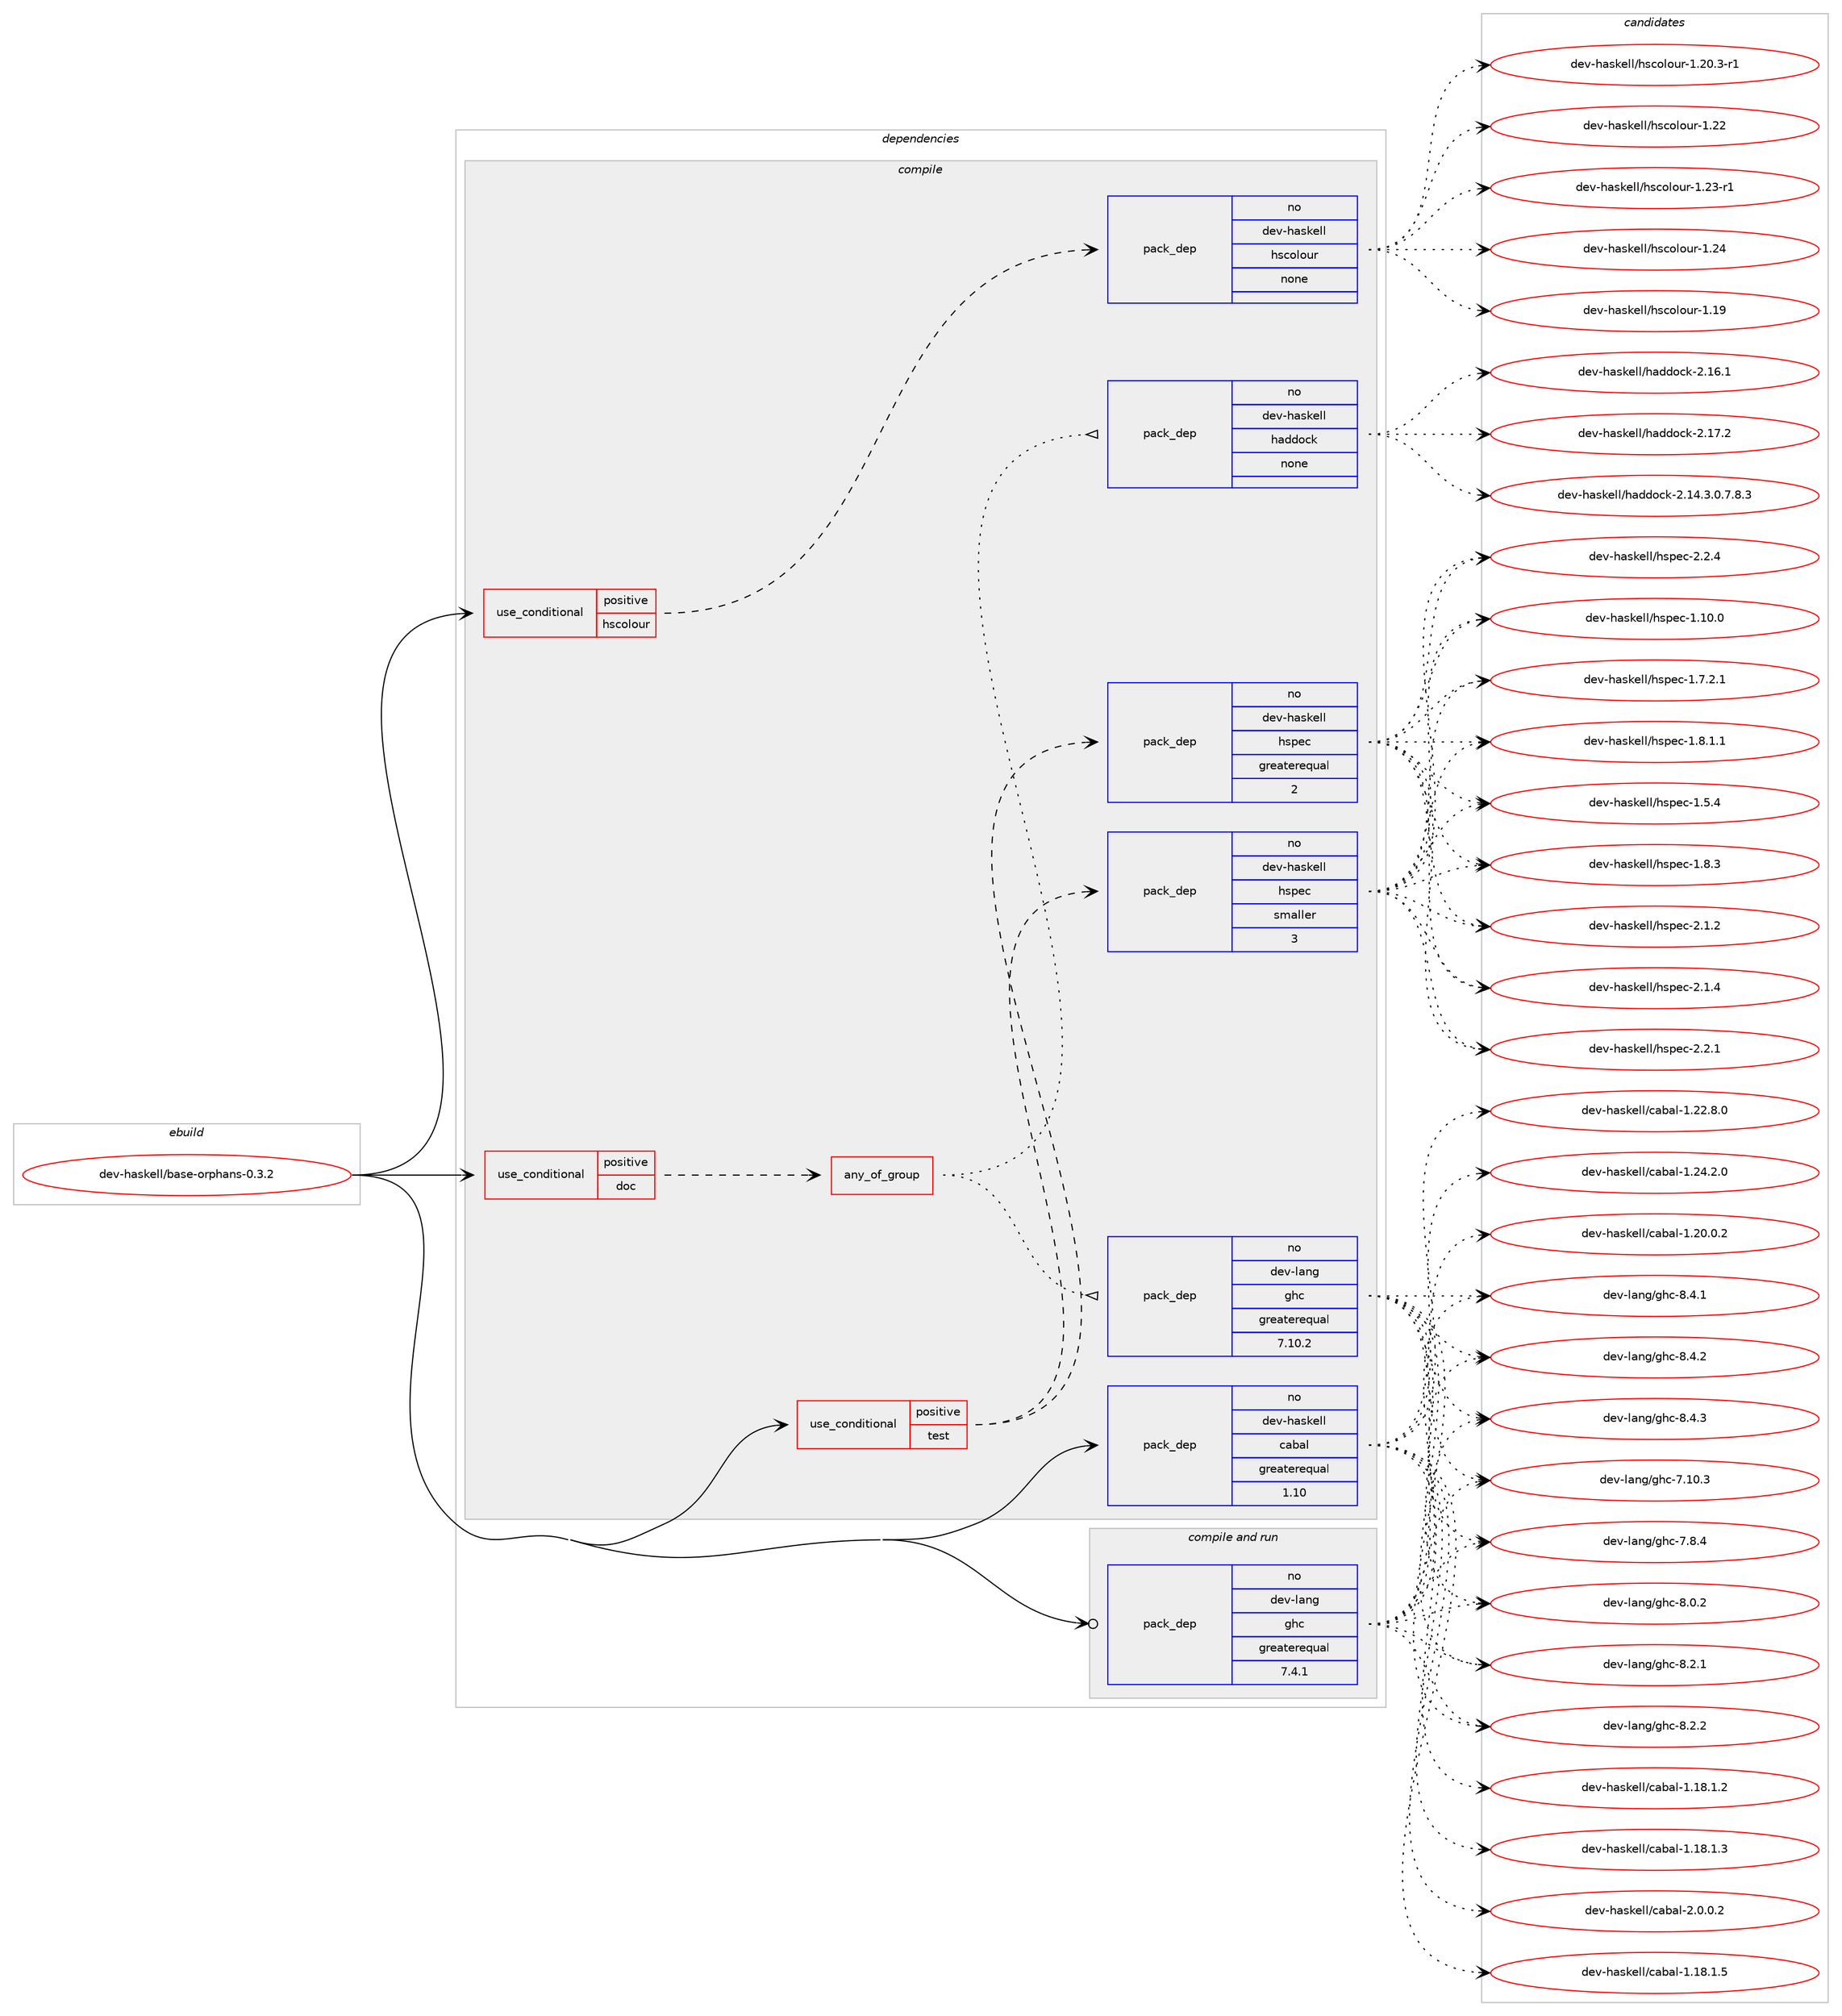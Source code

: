 digraph prolog {

# *************
# Graph options
# *************

newrank=true;
concentrate=true;
compound=true;
graph [rankdir=LR,fontname=Helvetica,fontsize=10,ranksep=1.5];#, ranksep=2.5, nodesep=0.2];
edge  [arrowhead=vee];
node  [fontname=Helvetica,fontsize=10];

# **********
# The ebuild
# **********

subgraph cluster_leftcol {
color=gray;
rank=same;
label=<<i>ebuild</i>>;
id [label="dev-haskell/base-orphans-0.3.2", color=red, width=4, href="../dev-haskell/base-orphans-0.3.2.svg"];
}

# ****************
# The dependencies
# ****************

subgraph cluster_midcol {
color=gray;
label=<<i>dependencies</i>>;
subgraph cluster_compile {
fillcolor="#eeeeee";
style=filled;
label=<<i>compile</i>>;
subgraph cond358672 {
dependency1326799 [label=<<TABLE BORDER="0" CELLBORDER="1" CELLSPACING="0" CELLPADDING="4"><TR><TD ROWSPAN="3" CELLPADDING="10">use_conditional</TD></TR><TR><TD>positive</TD></TR><TR><TD>doc</TD></TR></TABLE>>, shape=none, color=red];
subgraph any20557 {
dependency1326800 [label=<<TABLE BORDER="0" CELLBORDER="1" CELLSPACING="0" CELLPADDING="4"><TR><TD CELLPADDING="10">any_of_group</TD></TR></TABLE>>, shape=none, color=red];subgraph pack947018 {
dependency1326801 [label=<<TABLE BORDER="0" CELLBORDER="1" CELLSPACING="0" CELLPADDING="4" WIDTH="220"><TR><TD ROWSPAN="6" CELLPADDING="30">pack_dep</TD></TR><TR><TD WIDTH="110">no</TD></TR><TR><TD>dev-haskell</TD></TR><TR><TD>haddock</TD></TR><TR><TD>none</TD></TR><TR><TD></TD></TR></TABLE>>, shape=none, color=blue];
}
dependency1326800:e -> dependency1326801:w [weight=20,style="dotted",arrowhead="oinv"];
subgraph pack947019 {
dependency1326802 [label=<<TABLE BORDER="0" CELLBORDER="1" CELLSPACING="0" CELLPADDING="4" WIDTH="220"><TR><TD ROWSPAN="6" CELLPADDING="30">pack_dep</TD></TR><TR><TD WIDTH="110">no</TD></TR><TR><TD>dev-lang</TD></TR><TR><TD>ghc</TD></TR><TR><TD>greaterequal</TD></TR><TR><TD>7.10.2</TD></TR></TABLE>>, shape=none, color=blue];
}
dependency1326800:e -> dependency1326802:w [weight=20,style="dotted",arrowhead="oinv"];
}
dependency1326799:e -> dependency1326800:w [weight=20,style="dashed",arrowhead="vee"];
}
id:e -> dependency1326799:w [weight=20,style="solid",arrowhead="vee"];
subgraph cond358673 {
dependency1326803 [label=<<TABLE BORDER="0" CELLBORDER="1" CELLSPACING="0" CELLPADDING="4"><TR><TD ROWSPAN="3" CELLPADDING="10">use_conditional</TD></TR><TR><TD>positive</TD></TR><TR><TD>hscolour</TD></TR></TABLE>>, shape=none, color=red];
subgraph pack947020 {
dependency1326804 [label=<<TABLE BORDER="0" CELLBORDER="1" CELLSPACING="0" CELLPADDING="4" WIDTH="220"><TR><TD ROWSPAN="6" CELLPADDING="30">pack_dep</TD></TR><TR><TD WIDTH="110">no</TD></TR><TR><TD>dev-haskell</TD></TR><TR><TD>hscolour</TD></TR><TR><TD>none</TD></TR><TR><TD></TD></TR></TABLE>>, shape=none, color=blue];
}
dependency1326803:e -> dependency1326804:w [weight=20,style="dashed",arrowhead="vee"];
}
id:e -> dependency1326803:w [weight=20,style="solid",arrowhead="vee"];
subgraph cond358674 {
dependency1326805 [label=<<TABLE BORDER="0" CELLBORDER="1" CELLSPACING="0" CELLPADDING="4"><TR><TD ROWSPAN="3" CELLPADDING="10">use_conditional</TD></TR><TR><TD>positive</TD></TR><TR><TD>test</TD></TR></TABLE>>, shape=none, color=red];
subgraph pack947021 {
dependency1326806 [label=<<TABLE BORDER="0" CELLBORDER="1" CELLSPACING="0" CELLPADDING="4" WIDTH="220"><TR><TD ROWSPAN="6" CELLPADDING="30">pack_dep</TD></TR><TR><TD WIDTH="110">no</TD></TR><TR><TD>dev-haskell</TD></TR><TR><TD>hspec</TD></TR><TR><TD>greaterequal</TD></TR><TR><TD>2</TD></TR></TABLE>>, shape=none, color=blue];
}
dependency1326805:e -> dependency1326806:w [weight=20,style="dashed",arrowhead="vee"];
subgraph pack947022 {
dependency1326807 [label=<<TABLE BORDER="0" CELLBORDER="1" CELLSPACING="0" CELLPADDING="4" WIDTH="220"><TR><TD ROWSPAN="6" CELLPADDING="30">pack_dep</TD></TR><TR><TD WIDTH="110">no</TD></TR><TR><TD>dev-haskell</TD></TR><TR><TD>hspec</TD></TR><TR><TD>smaller</TD></TR><TR><TD>3</TD></TR></TABLE>>, shape=none, color=blue];
}
dependency1326805:e -> dependency1326807:w [weight=20,style="dashed",arrowhead="vee"];
}
id:e -> dependency1326805:w [weight=20,style="solid",arrowhead="vee"];
subgraph pack947023 {
dependency1326808 [label=<<TABLE BORDER="0" CELLBORDER="1" CELLSPACING="0" CELLPADDING="4" WIDTH="220"><TR><TD ROWSPAN="6" CELLPADDING="30">pack_dep</TD></TR><TR><TD WIDTH="110">no</TD></TR><TR><TD>dev-haskell</TD></TR><TR><TD>cabal</TD></TR><TR><TD>greaterequal</TD></TR><TR><TD>1.10</TD></TR></TABLE>>, shape=none, color=blue];
}
id:e -> dependency1326808:w [weight=20,style="solid",arrowhead="vee"];
}
subgraph cluster_compileandrun {
fillcolor="#eeeeee";
style=filled;
label=<<i>compile and run</i>>;
subgraph pack947024 {
dependency1326809 [label=<<TABLE BORDER="0" CELLBORDER="1" CELLSPACING="0" CELLPADDING="4" WIDTH="220"><TR><TD ROWSPAN="6" CELLPADDING="30">pack_dep</TD></TR><TR><TD WIDTH="110">no</TD></TR><TR><TD>dev-lang</TD></TR><TR><TD>ghc</TD></TR><TR><TD>greaterequal</TD></TR><TR><TD>7.4.1</TD></TR></TABLE>>, shape=none, color=blue];
}
id:e -> dependency1326809:w [weight=20,style="solid",arrowhead="odotvee"];
}
subgraph cluster_run {
fillcolor="#eeeeee";
style=filled;
label=<<i>run</i>>;
}
}

# **************
# The candidates
# **************

subgraph cluster_choices {
rank=same;
color=gray;
label=<<i>candidates</i>>;

subgraph choice947018 {
color=black;
nodesep=1;
choice1001011184510497115107101108108471049710010011199107455046495246514648465546564651 [label="dev-haskell/haddock-2.14.3.0.7.8.3", color=red, width=4,href="../dev-haskell/haddock-2.14.3.0.7.8.3.svg"];
choice100101118451049711510710110810847104971001001119910745504649544649 [label="dev-haskell/haddock-2.16.1", color=red, width=4,href="../dev-haskell/haddock-2.16.1.svg"];
choice100101118451049711510710110810847104971001001119910745504649554650 [label="dev-haskell/haddock-2.17.2", color=red, width=4,href="../dev-haskell/haddock-2.17.2.svg"];
dependency1326801:e -> choice1001011184510497115107101108108471049710010011199107455046495246514648465546564651:w [style=dotted,weight="100"];
dependency1326801:e -> choice100101118451049711510710110810847104971001001119910745504649544649:w [style=dotted,weight="100"];
dependency1326801:e -> choice100101118451049711510710110810847104971001001119910745504649554650:w [style=dotted,weight="100"];
}
subgraph choice947019 {
color=black;
nodesep=1;
choice1001011184510897110103471031049945554649484651 [label="dev-lang/ghc-7.10.3", color=red, width=4,href="../dev-lang/ghc-7.10.3.svg"];
choice10010111845108971101034710310499455546564652 [label="dev-lang/ghc-7.8.4", color=red, width=4,href="../dev-lang/ghc-7.8.4.svg"];
choice10010111845108971101034710310499455646484650 [label="dev-lang/ghc-8.0.2", color=red, width=4,href="../dev-lang/ghc-8.0.2.svg"];
choice10010111845108971101034710310499455646504649 [label="dev-lang/ghc-8.2.1", color=red, width=4,href="../dev-lang/ghc-8.2.1.svg"];
choice10010111845108971101034710310499455646504650 [label="dev-lang/ghc-8.2.2", color=red, width=4,href="../dev-lang/ghc-8.2.2.svg"];
choice10010111845108971101034710310499455646524649 [label="dev-lang/ghc-8.4.1", color=red, width=4,href="../dev-lang/ghc-8.4.1.svg"];
choice10010111845108971101034710310499455646524650 [label="dev-lang/ghc-8.4.2", color=red, width=4,href="../dev-lang/ghc-8.4.2.svg"];
choice10010111845108971101034710310499455646524651 [label="dev-lang/ghc-8.4.3", color=red, width=4,href="../dev-lang/ghc-8.4.3.svg"];
dependency1326802:e -> choice1001011184510897110103471031049945554649484651:w [style=dotted,weight="100"];
dependency1326802:e -> choice10010111845108971101034710310499455546564652:w [style=dotted,weight="100"];
dependency1326802:e -> choice10010111845108971101034710310499455646484650:w [style=dotted,weight="100"];
dependency1326802:e -> choice10010111845108971101034710310499455646504649:w [style=dotted,weight="100"];
dependency1326802:e -> choice10010111845108971101034710310499455646504650:w [style=dotted,weight="100"];
dependency1326802:e -> choice10010111845108971101034710310499455646524649:w [style=dotted,weight="100"];
dependency1326802:e -> choice10010111845108971101034710310499455646524650:w [style=dotted,weight="100"];
dependency1326802:e -> choice10010111845108971101034710310499455646524651:w [style=dotted,weight="100"];
}
subgraph choice947020 {
color=black;
nodesep=1;
choice100101118451049711510710110810847104115991111081111171144549464957 [label="dev-haskell/hscolour-1.19", color=red, width=4,href="../dev-haskell/hscolour-1.19.svg"];
choice10010111845104971151071011081084710411599111108111117114454946504846514511449 [label="dev-haskell/hscolour-1.20.3-r1", color=red, width=4,href="../dev-haskell/hscolour-1.20.3-r1.svg"];
choice100101118451049711510710110810847104115991111081111171144549465050 [label="dev-haskell/hscolour-1.22", color=red, width=4,href="../dev-haskell/hscolour-1.22.svg"];
choice1001011184510497115107101108108471041159911110811111711445494650514511449 [label="dev-haskell/hscolour-1.23-r1", color=red, width=4,href="../dev-haskell/hscolour-1.23-r1.svg"];
choice100101118451049711510710110810847104115991111081111171144549465052 [label="dev-haskell/hscolour-1.24", color=red, width=4,href="../dev-haskell/hscolour-1.24.svg"];
dependency1326804:e -> choice100101118451049711510710110810847104115991111081111171144549464957:w [style=dotted,weight="100"];
dependency1326804:e -> choice10010111845104971151071011081084710411599111108111117114454946504846514511449:w [style=dotted,weight="100"];
dependency1326804:e -> choice100101118451049711510710110810847104115991111081111171144549465050:w [style=dotted,weight="100"];
dependency1326804:e -> choice1001011184510497115107101108108471041159911110811111711445494650514511449:w [style=dotted,weight="100"];
dependency1326804:e -> choice100101118451049711510710110810847104115991111081111171144549465052:w [style=dotted,weight="100"];
}
subgraph choice947021 {
color=black;
nodesep=1;
choice1001011184510497115107101108108471041151121019945494649484648 [label="dev-haskell/hspec-1.10.0", color=red, width=4,href="../dev-haskell/hspec-1.10.0.svg"];
choice10010111845104971151071011081084710411511210199454946534652 [label="dev-haskell/hspec-1.5.4", color=red, width=4,href="../dev-haskell/hspec-1.5.4.svg"];
choice100101118451049711510710110810847104115112101994549465546504649 [label="dev-haskell/hspec-1.7.2.1", color=red, width=4,href="../dev-haskell/hspec-1.7.2.1.svg"];
choice100101118451049711510710110810847104115112101994549465646494649 [label="dev-haskell/hspec-1.8.1.1", color=red, width=4,href="../dev-haskell/hspec-1.8.1.1.svg"];
choice10010111845104971151071011081084710411511210199454946564651 [label="dev-haskell/hspec-1.8.3", color=red, width=4,href="../dev-haskell/hspec-1.8.3.svg"];
choice10010111845104971151071011081084710411511210199455046494650 [label="dev-haskell/hspec-2.1.2", color=red, width=4,href="../dev-haskell/hspec-2.1.2.svg"];
choice10010111845104971151071011081084710411511210199455046494652 [label="dev-haskell/hspec-2.1.4", color=red, width=4,href="../dev-haskell/hspec-2.1.4.svg"];
choice10010111845104971151071011081084710411511210199455046504649 [label="dev-haskell/hspec-2.2.1", color=red, width=4,href="../dev-haskell/hspec-2.2.1.svg"];
choice10010111845104971151071011081084710411511210199455046504652 [label="dev-haskell/hspec-2.2.4", color=red, width=4,href="../dev-haskell/hspec-2.2.4.svg"];
dependency1326806:e -> choice1001011184510497115107101108108471041151121019945494649484648:w [style=dotted,weight="100"];
dependency1326806:e -> choice10010111845104971151071011081084710411511210199454946534652:w [style=dotted,weight="100"];
dependency1326806:e -> choice100101118451049711510710110810847104115112101994549465546504649:w [style=dotted,weight="100"];
dependency1326806:e -> choice100101118451049711510710110810847104115112101994549465646494649:w [style=dotted,weight="100"];
dependency1326806:e -> choice10010111845104971151071011081084710411511210199454946564651:w [style=dotted,weight="100"];
dependency1326806:e -> choice10010111845104971151071011081084710411511210199455046494650:w [style=dotted,weight="100"];
dependency1326806:e -> choice10010111845104971151071011081084710411511210199455046494652:w [style=dotted,weight="100"];
dependency1326806:e -> choice10010111845104971151071011081084710411511210199455046504649:w [style=dotted,weight="100"];
dependency1326806:e -> choice10010111845104971151071011081084710411511210199455046504652:w [style=dotted,weight="100"];
}
subgraph choice947022 {
color=black;
nodesep=1;
choice1001011184510497115107101108108471041151121019945494649484648 [label="dev-haskell/hspec-1.10.0", color=red, width=4,href="../dev-haskell/hspec-1.10.0.svg"];
choice10010111845104971151071011081084710411511210199454946534652 [label="dev-haskell/hspec-1.5.4", color=red, width=4,href="../dev-haskell/hspec-1.5.4.svg"];
choice100101118451049711510710110810847104115112101994549465546504649 [label="dev-haskell/hspec-1.7.2.1", color=red, width=4,href="../dev-haskell/hspec-1.7.2.1.svg"];
choice100101118451049711510710110810847104115112101994549465646494649 [label="dev-haskell/hspec-1.8.1.1", color=red, width=4,href="../dev-haskell/hspec-1.8.1.1.svg"];
choice10010111845104971151071011081084710411511210199454946564651 [label="dev-haskell/hspec-1.8.3", color=red, width=4,href="../dev-haskell/hspec-1.8.3.svg"];
choice10010111845104971151071011081084710411511210199455046494650 [label="dev-haskell/hspec-2.1.2", color=red, width=4,href="../dev-haskell/hspec-2.1.2.svg"];
choice10010111845104971151071011081084710411511210199455046494652 [label="dev-haskell/hspec-2.1.4", color=red, width=4,href="../dev-haskell/hspec-2.1.4.svg"];
choice10010111845104971151071011081084710411511210199455046504649 [label="dev-haskell/hspec-2.2.1", color=red, width=4,href="../dev-haskell/hspec-2.2.1.svg"];
choice10010111845104971151071011081084710411511210199455046504652 [label="dev-haskell/hspec-2.2.4", color=red, width=4,href="../dev-haskell/hspec-2.2.4.svg"];
dependency1326807:e -> choice1001011184510497115107101108108471041151121019945494649484648:w [style=dotted,weight="100"];
dependency1326807:e -> choice10010111845104971151071011081084710411511210199454946534652:w [style=dotted,weight="100"];
dependency1326807:e -> choice100101118451049711510710110810847104115112101994549465546504649:w [style=dotted,weight="100"];
dependency1326807:e -> choice100101118451049711510710110810847104115112101994549465646494649:w [style=dotted,weight="100"];
dependency1326807:e -> choice10010111845104971151071011081084710411511210199454946564651:w [style=dotted,weight="100"];
dependency1326807:e -> choice10010111845104971151071011081084710411511210199455046494650:w [style=dotted,weight="100"];
dependency1326807:e -> choice10010111845104971151071011081084710411511210199455046494652:w [style=dotted,weight="100"];
dependency1326807:e -> choice10010111845104971151071011081084710411511210199455046504649:w [style=dotted,weight="100"];
dependency1326807:e -> choice10010111845104971151071011081084710411511210199455046504652:w [style=dotted,weight="100"];
}
subgraph choice947023 {
color=black;
nodesep=1;
choice10010111845104971151071011081084799979897108454946495646494650 [label="dev-haskell/cabal-1.18.1.2", color=red, width=4,href="../dev-haskell/cabal-1.18.1.2.svg"];
choice10010111845104971151071011081084799979897108454946495646494651 [label="dev-haskell/cabal-1.18.1.3", color=red, width=4,href="../dev-haskell/cabal-1.18.1.3.svg"];
choice10010111845104971151071011081084799979897108454946495646494653 [label="dev-haskell/cabal-1.18.1.5", color=red, width=4,href="../dev-haskell/cabal-1.18.1.5.svg"];
choice10010111845104971151071011081084799979897108454946504846484650 [label="dev-haskell/cabal-1.20.0.2", color=red, width=4,href="../dev-haskell/cabal-1.20.0.2.svg"];
choice10010111845104971151071011081084799979897108454946505046564648 [label="dev-haskell/cabal-1.22.8.0", color=red, width=4,href="../dev-haskell/cabal-1.22.8.0.svg"];
choice10010111845104971151071011081084799979897108454946505246504648 [label="dev-haskell/cabal-1.24.2.0", color=red, width=4,href="../dev-haskell/cabal-1.24.2.0.svg"];
choice100101118451049711510710110810847999798971084550464846484650 [label="dev-haskell/cabal-2.0.0.2", color=red, width=4,href="../dev-haskell/cabal-2.0.0.2.svg"];
dependency1326808:e -> choice10010111845104971151071011081084799979897108454946495646494650:w [style=dotted,weight="100"];
dependency1326808:e -> choice10010111845104971151071011081084799979897108454946495646494651:w [style=dotted,weight="100"];
dependency1326808:e -> choice10010111845104971151071011081084799979897108454946495646494653:w [style=dotted,weight="100"];
dependency1326808:e -> choice10010111845104971151071011081084799979897108454946504846484650:w [style=dotted,weight="100"];
dependency1326808:e -> choice10010111845104971151071011081084799979897108454946505046564648:w [style=dotted,weight="100"];
dependency1326808:e -> choice10010111845104971151071011081084799979897108454946505246504648:w [style=dotted,weight="100"];
dependency1326808:e -> choice100101118451049711510710110810847999798971084550464846484650:w [style=dotted,weight="100"];
}
subgraph choice947024 {
color=black;
nodesep=1;
choice1001011184510897110103471031049945554649484651 [label="dev-lang/ghc-7.10.3", color=red, width=4,href="../dev-lang/ghc-7.10.3.svg"];
choice10010111845108971101034710310499455546564652 [label="dev-lang/ghc-7.8.4", color=red, width=4,href="../dev-lang/ghc-7.8.4.svg"];
choice10010111845108971101034710310499455646484650 [label="dev-lang/ghc-8.0.2", color=red, width=4,href="../dev-lang/ghc-8.0.2.svg"];
choice10010111845108971101034710310499455646504649 [label="dev-lang/ghc-8.2.1", color=red, width=4,href="../dev-lang/ghc-8.2.1.svg"];
choice10010111845108971101034710310499455646504650 [label="dev-lang/ghc-8.2.2", color=red, width=4,href="../dev-lang/ghc-8.2.2.svg"];
choice10010111845108971101034710310499455646524649 [label="dev-lang/ghc-8.4.1", color=red, width=4,href="../dev-lang/ghc-8.4.1.svg"];
choice10010111845108971101034710310499455646524650 [label="dev-lang/ghc-8.4.2", color=red, width=4,href="../dev-lang/ghc-8.4.2.svg"];
choice10010111845108971101034710310499455646524651 [label="dev-lang/ghc-8.4.3", color=red, width=4,href="../dev-lang/ghc-8.4.3.svg"];
dependency1326809:e -> choice1001011184510897110103471031049945554649484651:w [style=dotted,weight="100"];
dependency1326809:e -> choice10010111845108971101034710310499455546564652:w [style=dotted,weight="100"];
dependency1326809:e -> choice10010111845108971101034710310499455646484650:w [style=dotted,weight="100"];
dependency1326809:e -> choice10010111845108971101034710310499455646504649:w [style=dotted,weight="100"];
dependency1326809:e -> choice10010111845108971101034710310499455646504650:w [style=dotted,weight="100"];
dependency1326809:e -> choice10010111845108971101034710310499455646524649:w [style=dotted,weight="100"];
dependency1326809:e -> choice10010111845108971101034710310499455646524650:w [style=dotted,weight="100"];
dependency1326809:e -> choice10010111845108971101034710310499455646524651:w [style=dotted,weight="100"];
}
}

}
